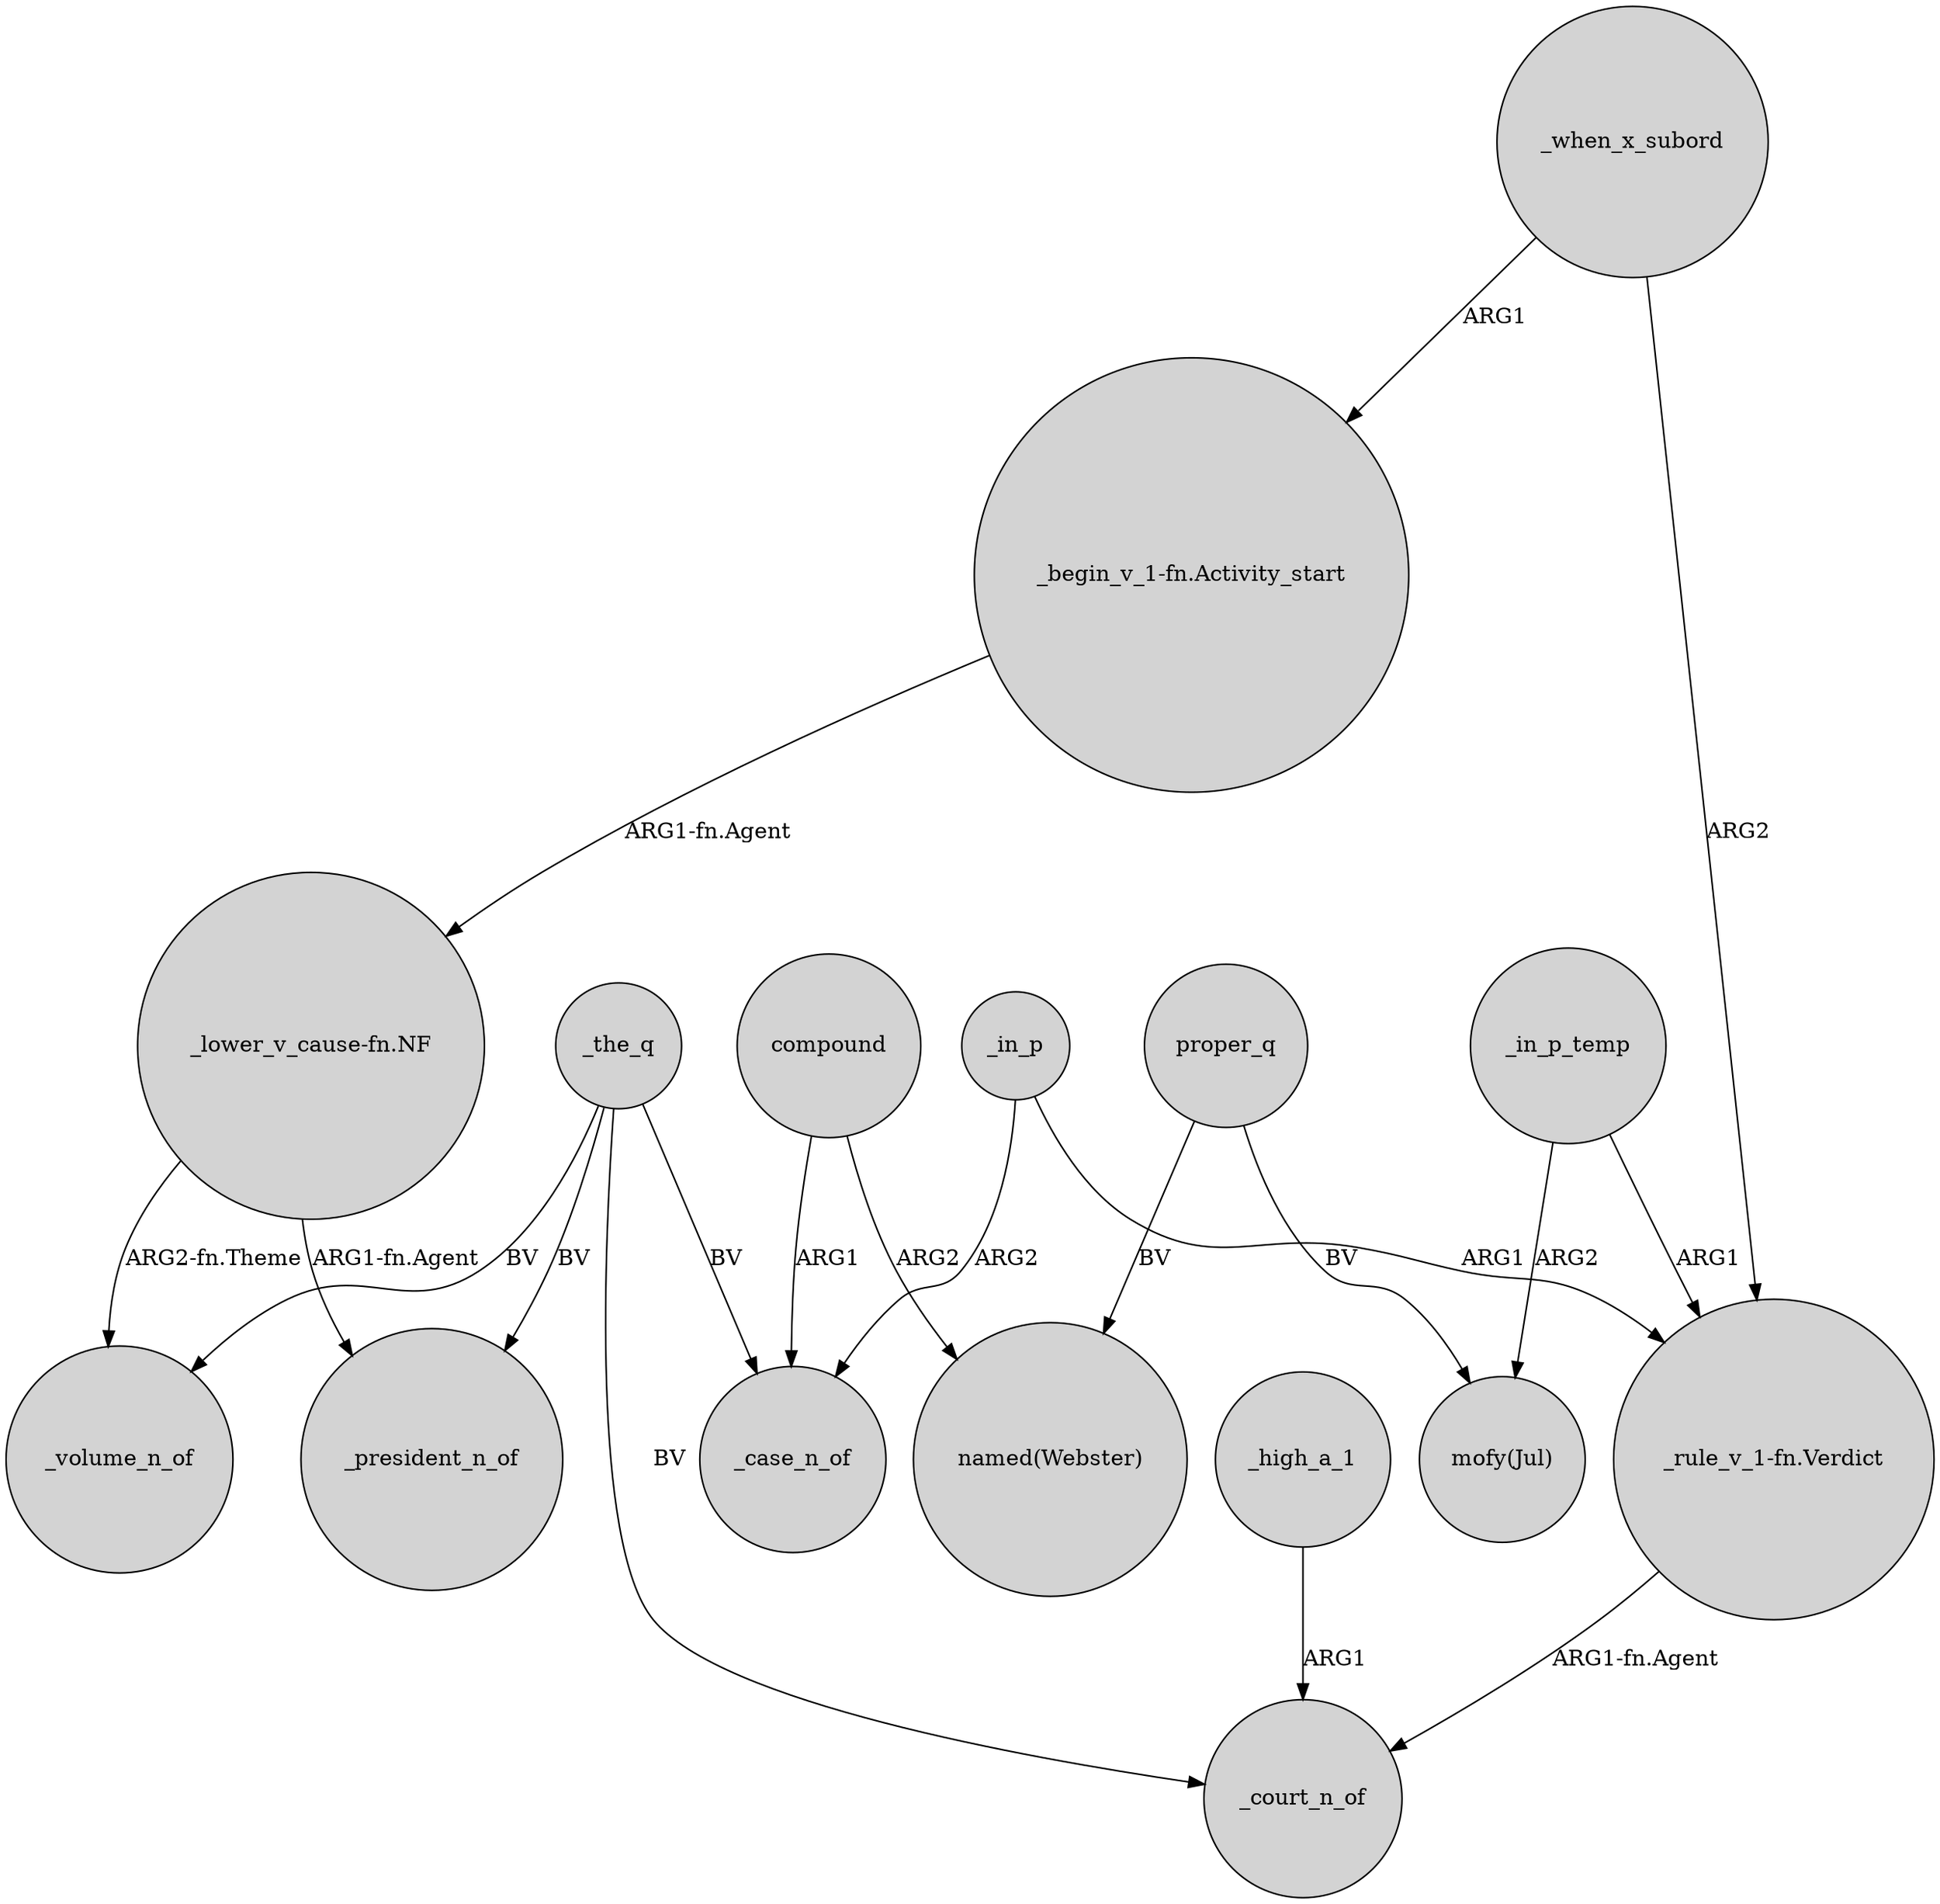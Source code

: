 digraph {
	node [shape=circle style=filled]
	"_begin_v_1-fn.Activity_start" -> "_lower_v_cause-fn.NF" [label="ARG1-fn.Agent"]
	compound -> "named(Webster)" [label=ARG2]
	proper_q -> "mofy(Jul)" [label=BV]
	_the_q -> _case_n_of [label=BV]
	_when_x_subord -> "_begin_v_1-fn.Activity_start" [label=ARG1]
	_the_q -> _court_n_of [label=BV]
	_high_a_1 -> _court_n_of [label=ARG1]
	"_rule_v_1-fn.Verdict" -> _court_n_of [label="ARG1-fn.Agent"]
	_the_q -> _volume_n_of [label=BV]
	_in_p -> "_rule_v_1-fn.Verdict" [label=ARG1]
	"_lower_v_cause-fn.NF" -> _president_n_of [label="ARG1-fn.Agent"]
	_in_p_temp -> "_rule_v_1-fn.Verdict" [label=ARG1]
	_in_p_temp -> "mofy(Jul)" [label=ARG2]
	compound -> _case_n_of [label=ARG1]
	proper_q -> "named(Webster)" [label=BV]
	_the_q -> _president_n_of [label=BV]
	"_lower_v_cause-fn.NF" -> _volume_n_of [label="ARG2-fn.Theme"]
	_in_p -> _case_n_of [label=ARG2]
	_when_x_subord -> "_rule_v_1-fn.Verdict" [label=ARG2]
}
